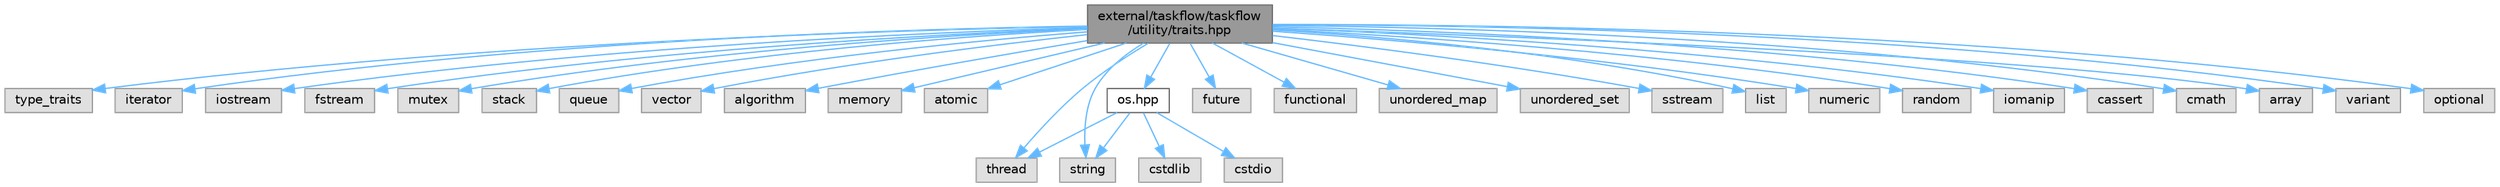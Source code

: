 digraph "external/taskflow/taskflow/utility/traits.hpp"
{
 // LATEX_PDF_SIZE
  bgcolor="transparent";
  edge [fontname=Helvetica,fontsize=10,labelfontname=Helvetica,labelfontsize=10];
  node [fontname=Helvetica,fontsize=10,shape=box,height=0.2,width=0.4];
  Node1 [id="Node000001",label="external/taskflow/taskflow\l/utility/traits.hpp",height=0.2,width=0.4,color="gray40", fillcolor="grey60", style="filled", fontcolor="black",tooltip=" "];
  Node1 -> Node2 [id="edge33_Node000001_Node000002",color="steelblue1",style="solid",tooltip=" "];
  Node2 [id="Node000002",label="type_traits",height=0.2,width=0.4,color="grey60", fillcolor="#E0E0E0", style="filled",tooltip=" "];
  Node1 -> Node3 [id="edge34_Node000001_Node000003",color="steelblue1",style="solid",tooltip=" "];
  Node3 [id="Node000003",label="iterator",height=0.2,width=0.4,color="grey60", fillcolor="#E0E0E0", style="filled",tooltip=" "];
  Node1 -> Node4 [id="edge35_Node000001_Node000004",color="steelblue1",style="solid",tooltip=" "];
  Node4 [id="Node000004",label="iostream",height=0.2,width=0.4,color="grey60", fillcolor="#E0E0E0", style="filled",tooltip=" "];
  Node1 -> Node5 [id="edge36_Node000001_Node000005",color="steelblue1",style="solid",tooltip=" "];
  Node5 [id="Node000005",label="fstream",height=0.2,width=0.4,color="grey60", fillcolor="#E0E0E0", style="filled",tooltip=" "];
  Node1 -> Node6 [id="edge37_Node000001_Node000006",color="steelblue1",style="solid",tooltip=" "];
  Node6 [id="Node000006",label="mutex",height=0.2,width=0.4,color="grey60", fillcolor="#E0E0E0", style="filled",tooltip=" "];
  Node1 -> Node7 [id="edge38_Node000001_Node000007",color="steelblue1",style="solid",tooltip=" "];
  Node7 [id="Node000007",label="stack",height=0.2,width=0.4,color="grey60", fillcolor="#E0E0E0", style="filled",tooltip=" "];
  Node1 -> Node8 [id="edge39_Node000001_Node000008",color="steelblue1",style="solid",tooltip=" "];
  Node8 [id="Node000008",label="queue",height=0.2,width=0.4,color="grey60", fillcolor="#E0E0E0", style="filled",tooltip=" "];
  Node1 -> Node9 [id="edge40_Node000001_Node000009",color="steelblue1",style="solid",tooltip=" "];
  Node9 [id="Node000009",label="vector",height=0.2,width=0.4,color="grey60", fillcolor="#E0E0E0", style="filled",tooltip=" "];
  Node1 -> Node10 [id="edge41_Node000001_Node000010",color="steelblue1",style="solid",tooltip=" "];
  Node10 [id="Node000010",label="algorithm",height=0.2,width=0.4,color="grey60", fillcolor="#E0E0E0", style="filled",tooltip=" "];
  Node1 -> Node11 [id="edge42_Node000001_Node000011",color="steelblue1",style="solid",tooltip=" "];
  Node11 [id="Node000011",label="memory",height=0.2,width=0.4,color="grey60", fillcolor="#E0E0E0", style="filled",tooltip=" "];
  Node1 -> Node12 [id="edge43_Node000001_Node000012",color="steelblue1",style="solid",tooltip=" "];
  Node12 [id="Node000012",label="atomic",height=0.2,width=0.4,color="grey60", fillcolor="#E0E0E0", style="filled",tooltip=" "];
  Node1 -> Node13 [id="edge44_Node000001_Node000013",color="steelblue1",style="solid",tooltip=" "];
  Node13 [id="Node000013",label="thread",height=0.2,width=0.4,color="grey60", fillcolor="#E0E0E0", style="filled",tooltip=" "];
  Node1 -> Node14 [id="edge45_Node000001_Node000014",color="steelblue1",style="solid",tooltip=" "];
  Node14 [id="Node000014",label="future",height=0.2,width=0.4,color="grey60", fillcolor="#E0E0E0", style="filled",tooltip=" "];
  Node1 -> Node15 [id="edge46_Node000001_Node000015",color="steelblue1",style="solid",tooltip=" "];
  Node15 [id="Node000015",label="functional",height=0.2,width=0.4,color="grey60", fillcolor="#E0E0E0", style="filled",tooltip=" "];
  Node1 -> Node16 [id="edge47_Node000001_Node000016",color="steelblue1",style="solid",tooltip=" "];
  Node16 [id="Node000016",label="unordered_map",height=0.2,width=0.4,color="grey60", fillcolor="#E0E0E0", style="filled",tooltip=" "];
  Node1 -> Node17 [id="edge48_Node000001_Node000017",color="steelblue1",style="solid",tooltip=" "];
  Node17 [id="Node000017",label="unordered_set",height=0.2,width=0.4,color="grey60", fillcolor="#E0E0E0", style="filled",tooltip=" "];
  Node1 -> Node18 [id="edge49_Node000001_Node000018",color="steelblue1",style="solid",tooltip=" "];
  Node18 [id="Node000018",label="sstream",height=0.2,width=0.4,color="grey60", fillcolor="#E0E0E0", style="filled",tooltip=" "];
  Node1 -> Node19 [id="edge50_Node000001_Node000019",color="steelblue1",style="solid",tooltip=" "];
  Node19 [id="Node000019",label="list",height=0.2,width=0.4,color="grey60", fillcolor="#E0E0E0", style="filled",tooltip=" "];
  Node1 -> Node20 [id="edge51_Node000001_Node000020",color="steelblue1",style="solid",tooltip=" "];
  Node20 [id="Node000020",label="numeric",height=0.2,width=0.4,color="grey60", fillcolor="#E0E0E0", style="filled",tooltip=" "];
  Node1 -> Node21 [id="edge52_Node000001_Node000021",color="steelblue1",style="solid",tooltip=" "];
  Node21 [id="Node000021",label="random",height=0.2,width=0.4,color="grey60", fillcolor="#E0E0E0", style="filled",tooltip=" "];
  Node1 -> Node22 [id="edge53_Node000001_Node000022",color="steelblue1",style="solid",tooltip=" "];
  Node22 [id="Node000022",label="iomanip",height=0.2,width=0.4,color="grey60", fillcolor="#E0E0E0", style="filled",tooltip=" "];
  Node1 -> Node23 [id="edge54_Node000001_Node000023",color="steelblue1",style="solid",tooltip=" "];
  Node23 [id="Node000023",label="cassert",height=0.2,width=0.4,color="grey60", fillcolor="#E0E0E0", style="filled",tooltip=" "];
  Node1 -> Node24 [id="edge55_Node000001_Node000024",color="steelblue1",style="solid",tooltip=" "];
  Node24 [id="Node000024",label="cmath",height=0.2,width=0.4,color="grey60", fillcolor="#E0E0E0", style="filled",tooltip=" "];
  Node1 -> Node25 [id="edge56_Node000001_Node000025",color="steelblue1",style="solid",tooltip=" "];
  Node25 [id="Node000025",label="array",height=0.2,width=0.4,color="grey60", fillcolor="#E0E0E0", style="filled",tooltip=" "];
  Node1 -> Node26 [id="edge57_Node000001_Node000026",color="steelblue1",style="solid",tooltip=" "];
  Node26 [id="Node000026",label="string",height=0.2,width=0.4,color="grey60", fillcolor="#E0E0E0", style="filled",tooltip=" "];
  Node1 -> Node27 [id="edge58_Node000001_Node000027",color="steelblue1",style="solid",tooltip=" "];
  Node27 [id="Node000027",label="variant",height=0.2,width=0.4,color="grey60", fillcolor="#E0E0E0", style="filled",tooltip=" "];
  Node1 -> Node28 [id="edge59_Node000001_Node000028",color="steelblue1",style="solid",tooltip=" "];
  Node28 [id="Node000028",label="optional",height=0.2,width=0.4,color="grey60", fillcolor="#E0E0E0", style="filled",tooltip=" "];
  Node1 -> Node29 [id="edge60_Node000001_Node000029",color="steelblue1",style="solid",tooltip=" "];
  Node29 [id="Node000029",label="os.hpp",height=0.2,width=0.4,color="grey40", fillcolor="white", style="filled",URL="$os_8hpp.html",tooltip=" "];
  Node29 -> Node30 [id="edge61_Node000029_Node000030",color="steelblue1",style="solid",tooltip=" "];
  Node30 [id="Node000030",label="cstdlib",height=0.2,width=0.4,color="grey60", fillcolor="#E0E0E0", style="filled",tooltip=" "];
  Node29 -> Node31 [id="edge62_Node000029_Node000031",color="steelblue1",style="solid",tooltip=" "];
  Node31 [id="Node000031",label="cstdio",height=0.2,width=0.4,color="grey60", fillcolor="#E0E0E0", style="filled",tooltip=" "];
  Node29 -> Node26 [id="edge63_Node000029_Node000026",color="steelblue1",style="solid",tooltip=" "];
  Node29 -> Node13 [id="edge64_Node000029_Node000013",color="steelblue1",style="solid",tooltip=" "];
}
